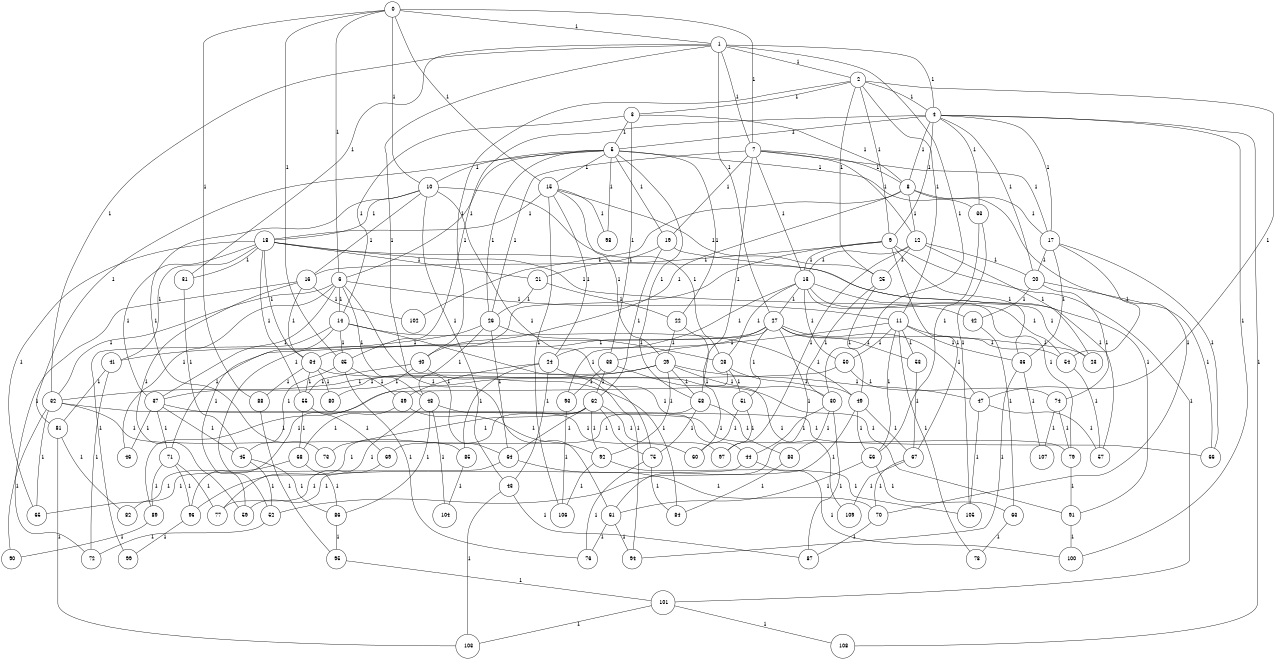 graph G {
size="8.5,11;"
ratio = "expand;"
fixedsize="true;"
overlap="scale;"
node[shape=circle,width=.12,hight=.12,fontsize=12]
edge[fontsize=12]

0[label=" 0" color=black, pos="0.69419773,1.2793023!"];
1[label=" 1" color=black, pos="2.8201401,1.7301395!"];
2[label=" 2" color=black, pos="0.42891737,1.9780856!"];
3[label=" 3" color=black, pos="0.82207058,2.3647944!"];
4[label=" 4" color=black, pos="0.039497896,0.80004556!"];
5[label=" 5" color=black, pos="0.7349136,2.7351934!"];
6[label=" 6" color=black, pos="1.210425,1.9610169!"];
7[label=" 7" color=black, pos="1.9183721,2.8260885!"];
8[label=" 8" color=black, pos="1.4340335,0.14106617!"];
9[label=" 9" color=black, pos="0.74936374,1.0505827!"];
10[label=" 10" color=black, pos="2.998796,1.1360351!"];
11[label=" 11" color=black, pos="0.88532859,0.27878136!"];
12[label=" 12" color=black, pos="0.39117657,0.51857439!"];
13[label=" 13" color=black, pos="2.8362173,0.37583653!"];
14[label=" 14" color=black, pos="2.7729706,0.4765971!"];
15[label=" 15" color=black, pos="0.14066419,0.30391253!"];
16[label=" 16" color=black, pos="1.4080764,2.8288713!"];
17[label=" 17" color=black, pos="0.3161844,1.3357213!"];
18[label=" 18" color=black, pos="2.9081223,0.13584707!"];
19[label=" 19" color=black, pos="1.972586,2.7182774!"];
20[label=" 20" color=black, pos="2.4934554,0.4898527!"];
21[label=" 21" color=black, pos="1.4906197,2.376315!"];
22[label=" 22" color=black, pos="1.2025427,2.954933!"];
23[label=" 23" color=black, pos="0.15559775,0.91790457!"];
24[label=" 24" color=black, pos="1.7038242,2.7211143!"];
25[label=" 25" color=black, pos="2.6262299,0.33498902!"];
26[label=" 26" color=black, pos="0.52859197,1.3278032!"];
27[label=" 27" color=black, pos="1.8854645,2.8649405!"];
28[label=" 28" color=black, pos="0.28293245,1.7085926!"];
29[label=" 29" color=black, pos="1.2204824,1.0371423!"];
30[label=" 30" color=black, pos="1.9378197,0.76623194!"];
31[label=" 31" color=black, pos="2.2509208,2.6570917!"];
32[label=" 32" color=black, pos="1.4309124,2.9747535!"];
33[label=" 33" color=black, pos="0.43504155,1.5914946!"];
34[label=" 34" color=black, pos="0.78057863,0.46481145!"];
35[label=" 35" color=black, pos="2.9653785,0.044963035!"];
36[label=" 36" color=black, pos="0.68454507,0.021863003!"];
37[label=" 37" color=black, pos="2.8384632,1.3280525!"];
38[label=" 38" color=black, pos="1.0510806,1.8697004!"];
39[label=" 39" color=black, pos="0.77842098,0.25674636!"];
40[label=" 40" color=black, pos="1.9049981,0.26647575!"];
41[label=" 41" color=black, pos="1.5412424,2.3036731!"];
42[label=" 42" color=black, pos="0.77726822,2.9878642!"];
43[label=" 43" color=black, pos="1.0982365,1.9909576!"];
44[label=" 44" color=black, pos="1.7863828,0.68780902!"];
45[label=" 45" color=black, pos="2.0718259,1.401129!"];
46[label=" 46" color=black, pos="2.110146,1.424908!"];
47[label=" 47" color=black, pos="1.7976215,2.0979004!"];
48[label=" 48" color=black, pos="1.9131542,1.0426592!"];
49[label=" 49" color=black, pos="2.2223465,0.77621769!"];
50[label=" 50" color=black, pos="2.1148169,2.7422614!"];
51[label=" 51" color=black, pos="1.7969091,0.99583498!"];
52[label=" 52" color=black, pos="0.74603958,2.208138!"];
53[label=" 53" color=black, pos="1.6995055,0.94077209!"];
54[label=" 54" color=black, pos="2.8800964,1.6982185!"];
55[label=" 55" color=black, pos="2.0473344,1.3803375!"];
56[label=" 56" color=black, pos="1.160495,2.4148853!"];
57[label=" 57" color=black, pos="2.769329,2.3824562!"];
58[label=" 58" color=black, pos="2.9551849,0.097199372!"];
59[label=" 59" color=black, pos="0.85793663,1.335386!"];
60[label=" 60" color=black, pos="2.7766784,0.42184173!"];
61[label=" 61" color=black, pos="0.1527909,1.2858354!"];
62[label=" 62" color=black, pos="2.7282939,1.7106052!"];
63[label=" 63" color=black, pos="2.7801728,1.736117!"];
64[label=" 64" color=black, pos="1.5139394,2.3235093!"];
65[label=" 65" color=black, pos="2.3421054,0.16741434!"];
66[label=" 66" color=black, pos="1.8306832,0.049384282!"];
67[label=" 67" color=black, pos="2.3576481,2.292596!"];
68[label=" 68" color=black, pos="0.92829419,2.6105103!"];
69[label=" 69" color=black, pos="2.0770516,1.1139724!"];
70[label=" 70" color=black, pos="2.8803997,2.5809739!"];
71[label=" 71" color=black, pos="1.9155202,0.60124028!"];
72[label=" 72" color=black, pos="1.4680932,1.712728!"];
73[label=" 73" color=black, pos="2.6307152,1.1074889!"];
74[label=" 74" color=black, pos="1.144756,0.15001818!"];
75[label=" 75" color=black, pos="1.5416434,0.63673053!"];
76[label=" 76" color=black, pos="0.15705199,1.5510227!"];
77[label=" 77" color=black, pos="2.1435866,0.039449084!"];
78[label=" 78" color=black, pos="1.4895726,2.6845587!"];
79[label=" 79" color=black, pos="0.93751381,1.8345524!"];
80[label=" 80" color=black, pos="0.21054857,0.21580564!"];
81[label=" 81" color=black, pos="2.4274228,1.3026621!"];
82[label=" 82" color=black, pos="1.4801676,2.0745829!"];
83[label=" 83" color=black, pos="2.8952945,0.4917486!"];
84[label=" 84" color=black, pos="0.95855428,1.2864501!"];
85[label=" 85" color=black, pos="2.7077663,0.12612708!"];
86[label=" 86" color=black, pos="1.9463221,2.6024318!"];
87[label=" 87" color=black, pos="0.096484751,1.2894429!"];
88[label=" 88" color=black, pos="1.9842646,1.148297!"];
89[label=" 89" color=black, pos="2.8285431,2.9838662!"];
90[label=" 90" color=black, pos="0.9036394,1.3305217!"];
91[label=" 91" color=black, pos="0.76976256,0.85128038!"];
92[label=" 92" color=black, pos="1.8650416,1.8304577!"];
93[label=" 93" color=black, pos="2.4636296,2.7701468!"];
94[label=" 94" color=black, pos="2.7672705,1.2937876!"];
95[label=" 95" color=black, pos="0.80956283,1.1707886!"];
96[label=" 96" color=black, pos="1.0884791,0.20551488!"];
97[label=" 97" color=black, pos="2.7700448,2.2257329!"];
98[label=" 98" color=black, pos="1.2478302,0.47261808!"];
99[label=" 99" color=black, pos="1.378525,1.7459096!"];
100[label=" 100" color=black, pos="2.4616289,0.81637452!"];
101[label=" 101" color=black, pos="1.5329521,2.3352102!"];
102[label=" 102" color=black, pos="0.95909999,2.1639779!"];
103[label=" 103" color=black, pos="0.21222833,1.5624903!"];
104[label=" 104" color=black, pos="2.6538522,2.2177296!"];
105[label=" 105" color=black, pos="2.9573863,2.0975812!"];
106[label=" 106" color=black, pos="2.9997172,0.22280925!"];
107[label=" 107" color=black, pos="2.8940977,1.6218088!"];
108[label=" 108" color=black, pos="1.5450862,2.2809851!"];
109[label=" 109" color=black, pos="2.0247047,2.3782609!"];
0--1[label="1"]
0--6[label="1"]
0--7[label="1"]
0--10[label="1"]
0--15[label="1"]
0--35[label="1"]
0--88[label="1"]
1--2[label="1"]
1--4[label="1"]
1--7[label="1"]
1--27[label="1"]
1--30[label="1"]
1--31[label="1"]
1--32[label="1"]
1--64[label="1"]
2--3[label="1"]
2--4[label="1"]
2--9[label="1"]
2--11[label="1"]
2--25[label="1"]
2--40[label="1"]
2--47[label="1"]
3--5[label="1"]
3--8[label="1"]
3--14[label="1"]
3--38[label="1"]
4--5[label="1"]
4--8[label="1"]
4--9[label="1"]
4--17[label="1"]
4--20[label="1"]
4--33[label="1"]
4--35[label="1"]
4--100[label="1"]
4--108[label="1"]
5--6[label="1"]
5--10[label="1"]
5--15[label="1"]
5--19[label="1"]
5--22[label="1"]
5--26[label="1"]
5--33[label="1"]
5--58[label="1"]
5--81[label="1"]
5--98[label="1"]
6--11[label="1"]
6--14[label="1"]
6--32[label="1"]
6--37[label="1"]
6--46[label="1"]
6--48[label="1"]
6--61[label="1"]
7--8[label="1"]
7--12[label="1"]
7--13[label="1"]
7--17[label="1"]
7--19[label="1"]
7--26[label="1"]
7--58[label="1"]
8--12[label="1"]
8--17[label="1"]
8--40[label="1"]
8--70[label="1"]
8--102[label="1"]
9--13[label="1"]
9--16[label="1"]
9--36[label="1"]
9--52[label="1"]
9--67[label="1"]
9--101[label="1"]
10--16[label="1"]
10--18[label="1"]
10--28[label="1"]
10--43[label="1"]
10--73[label="1"]
10--75[label="1"]
11--23[label="1"]
11--36[label="1"]
11--50[label="1"]
11--53[label="1"]
11--56[label="1"]
11--78[label="1"]
11--93[label="1"]
12--13[label="1"]
12--20[label="1"]
12--23[label="1"]
12--25[label="1"]
12--97[label="1"]
13--23[label="1"]
13--24[label="1"]
13--27[label="1"]
13--28[label="1"]
13--50[label="1"]
13--54[label="1"]
13--79[label="1"]
14--35[label="1"]
14--49[label="1"]
14--59[label="1"]
14--94[label="1"]
14--99[label="1"]
15--18[label="1"]
15--24[label="1"]
15--25[label="1"]
15--29[label="1"]
15--98[label="1"]
15--106[label="1"]
16--34[label="1"]
16--59[label="1"]
16--72[label="1"]
16--102[label="1"]
17--20[label="1"]
17--36[label="1"]
17--54[label="1"]
17--66[label="1"]
18--21[label="1"]
18--31[label="1"]
18--34[label="1"]
18--37[label="1"]
18--41[label="1"]
18--42[label="1"]
18--55[label="1"]
18--65[label="1"]
18--91[label="1"]
19--21[label="1"]
19--57[label="1"]
19--62[label="1"]
20--42[label="1"]
20--66[label="1"]
20--74[label="1"]
21--22[label="1"]
21--26[label="1"]
22--29[label="1"]
22--60[label="1"]
24--39[label="1"]
24--43[label="1"]
24--44[label="1"]
24--85[label="1"]
25--30[label="1"]
25--49[label="1"]
26--28[label="1"]
26--41[label="1"]
26--48[label="1"]
26--64[label="1"]
27--34[label="1"]
27--38[label="1"]
27--47[label="1"]
27--51[label="1"]
27--53[label="1"]
27--54[label="1"]
27--61[label="1"]
27--71[label="1"]
28--49[label="1"]
28--51[label="1"]
28--96[label="1"]
29--30[label="1"]
29--32[label="1"]
29--37[label="1"]
29--47[label="1"]
29--58[label="1"]
29--92[label="1"]
30--44[label="1"]
30--83[label="1"]
30--87[label="1"]
31--45[label="1"]
32--65[label="1"]
32--66[label="1"]
32--85[label="1"]
32--90[label="1"]
33--56[label="1"]
33--105[label="1"]
34--55[label="1"]
34--80[label="1"]
34--88[label="1"]
34--91[label="1"]
35--39[label="1"]
35--45[label="1"]
35--76[label="1"]
36--94[label="1"]
36--107[label="1"]
37--45[label="1"]
37--46[label="1"]
37--71[label="1"]
37--79[label="1"]
38--62[label="1"]
38--93[label="1"]
38--109[label="1"]
39--68[label="1"]
39--92[label="1"]
40--55[label="1"]
40--80[label="1"]
40--84[label="1"]
41--72[label="1"]
41--81[label="1"]
42--63[label="1"]
43--87[label="1"]
43--103[label="1"]
44--59[label="1"]
44--100[label="1"]
45--52[label="1"]
45--86[label="1"]
47--57[label="1"]
47--105[label="1"]
48--60[label="1"]
48--77[label="1"]
48--86[label="1"]
48--104[label="1"]
49--52[label="1"]
49--56[label="1"]
49--67[label="1"]
50--74[label="1"]
50--89[label="1"]
51--60[label="1"]
51--97[label="1"]
52--72[label="1"]
53--67[label="1"]
54--57[label="1"]
55--68[label="1"]
55--69[label="1"]
56--61[label="1"]
56--63[label="1"]
58--69[label="1"]
58--75[label="1"]
58--83[label="1"]
61--76[label="1"]
61--94[label="1"]
62--64[label="1"]
62--73[label="1"]
62--75[label="1"]
62--92[label="1"]
62--96[label="1"]
62--97[label="1"]
63--78[label="1"]
64--65[label="1"]
64--70[label="1"]
67--70[label="1"]
67--109[label="1"]
68--82[label="1"]
68--86[label="1"]
69--77[label="1"]
70--87[label="1"]
71--77[label="1"]
71--89[label="1"]
71--96[label="1"]
74--79[label="1"]
74--107[label="1"]
75--76[label="1"]
75--84[label="1"]
79--91[label="1"]
81--82[label="1"]
81--103[label="1"]
83--84[label="1"]
85--104[label="1"]
86--95[label="1"]
88--95[label="1"]
89--90[label="1"]
91--100[label="1"]
92--105[label="1"]
92--106[label="1"]
93--106[label="1"]
95--101[label="1"]
96--99[label="1"]
101--103[label="1"]
101--108[label="1"]

}
